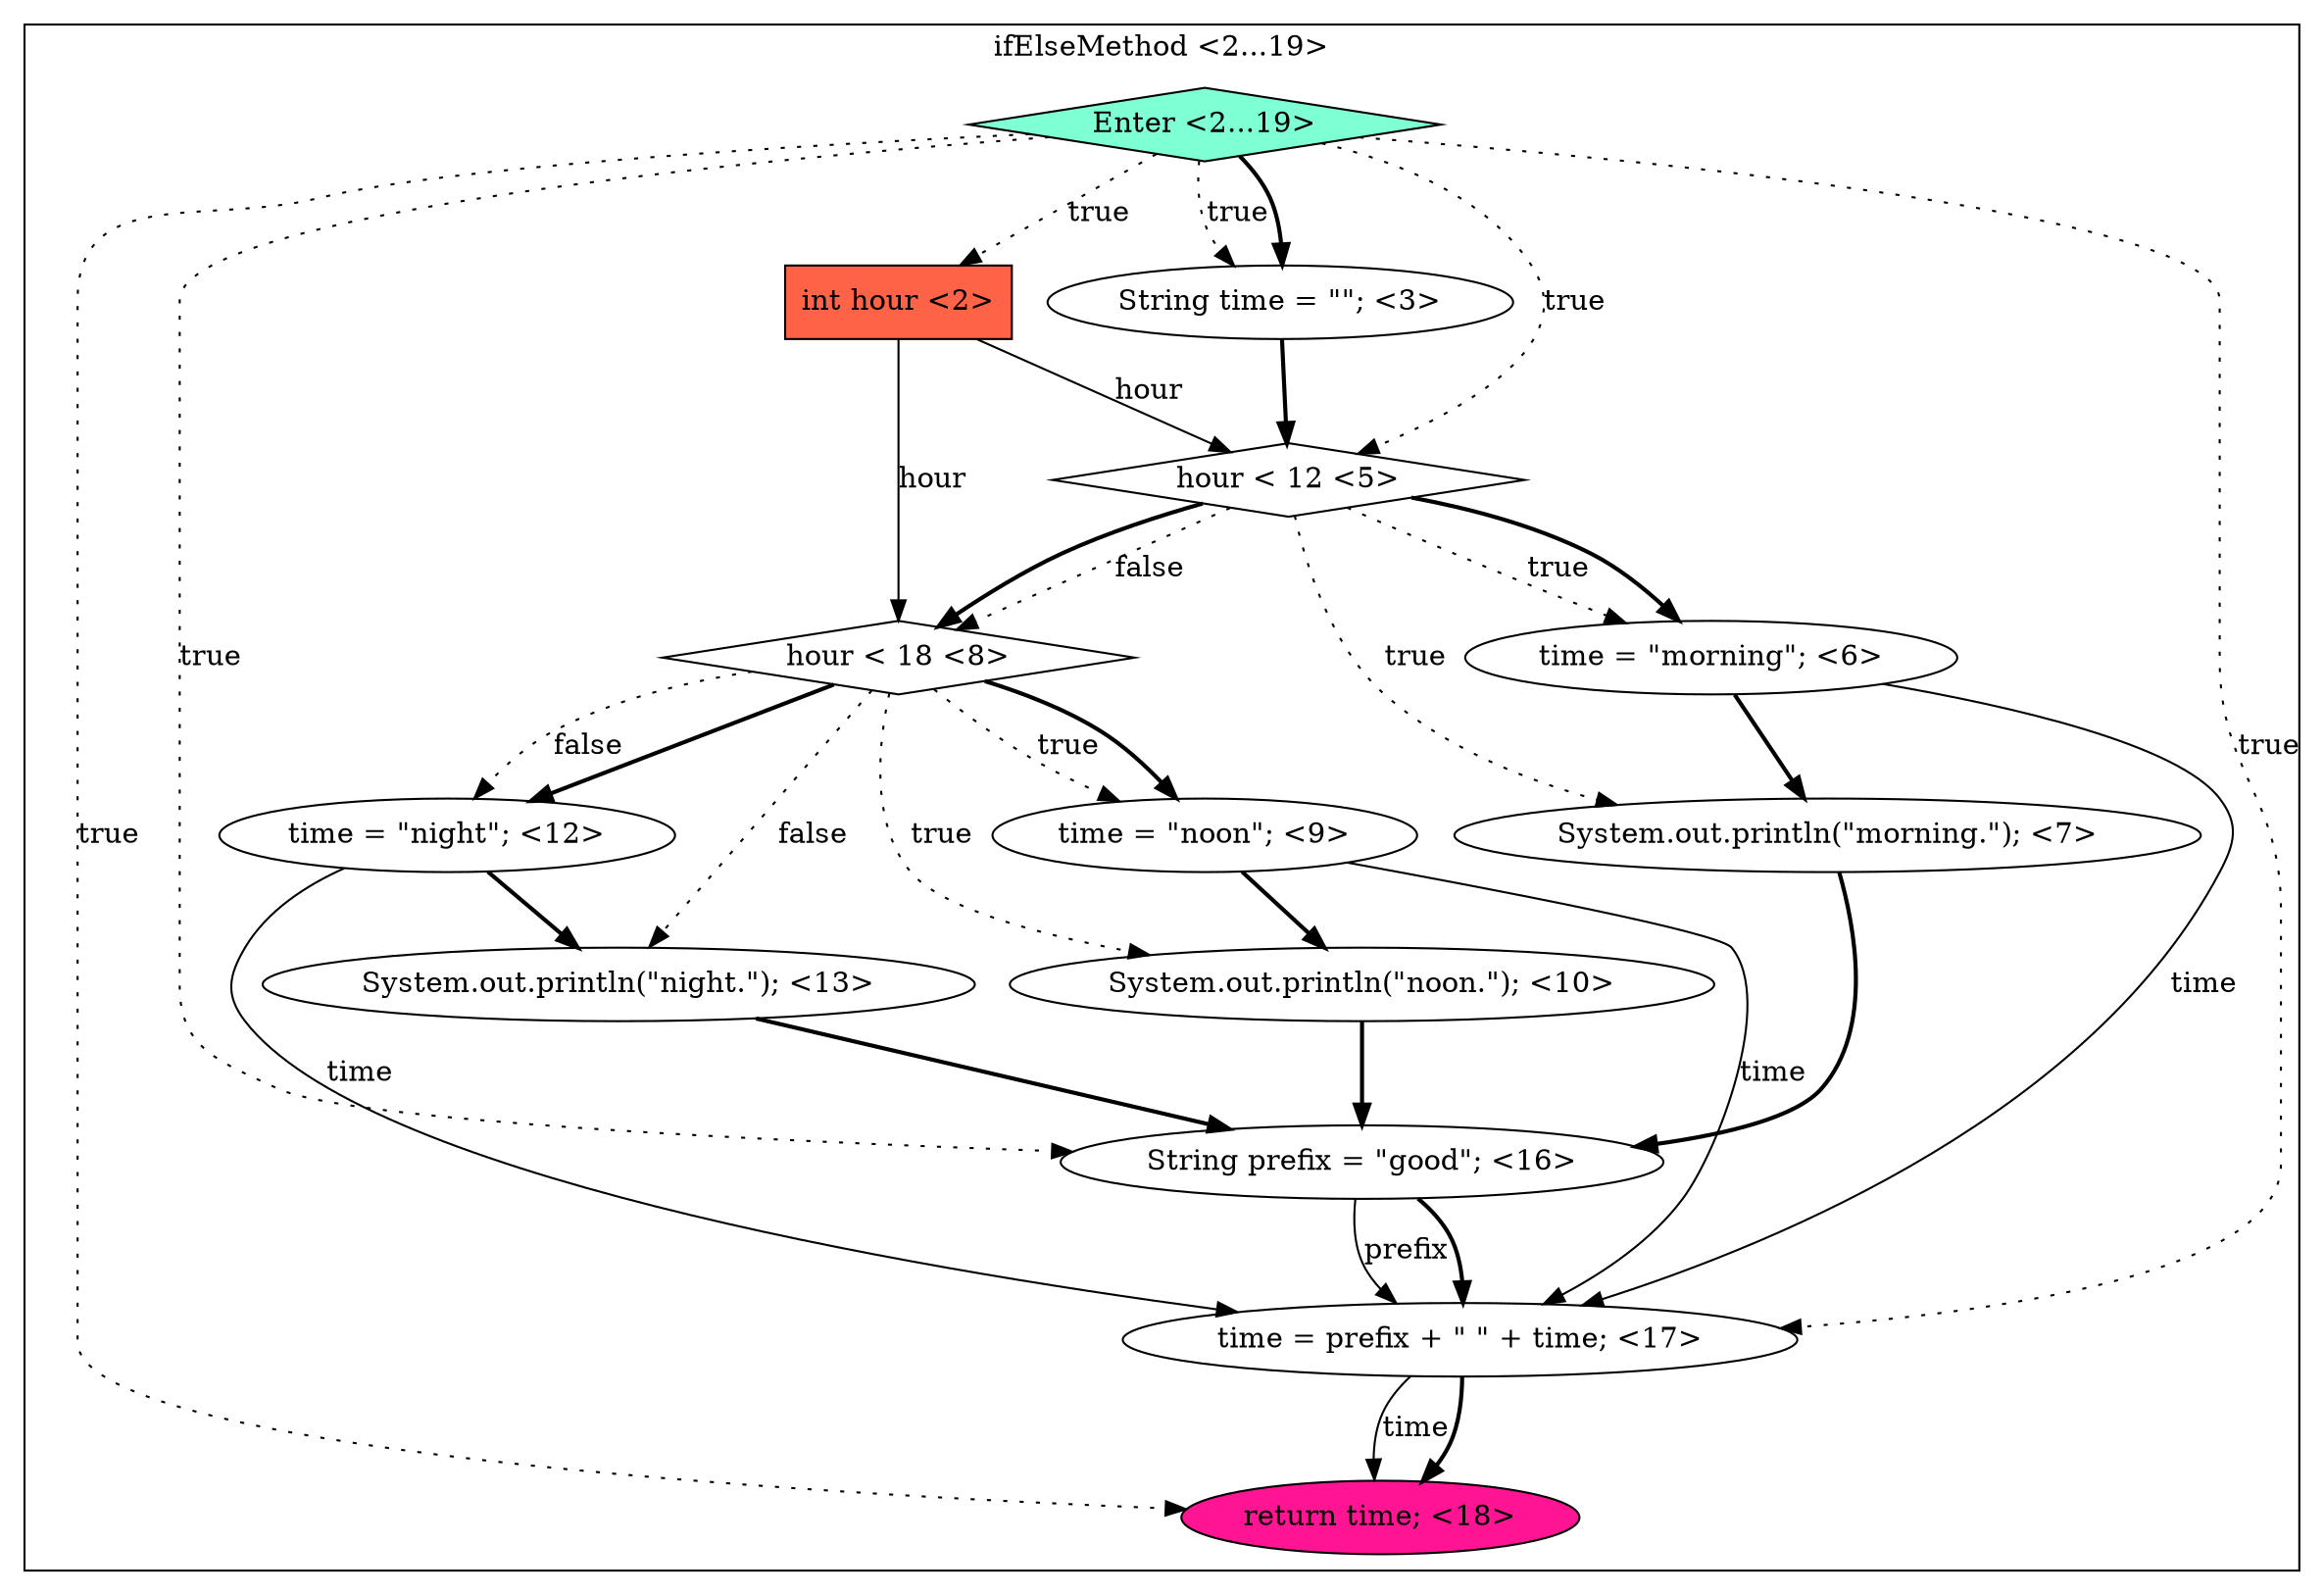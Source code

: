digraph {
subgraph cluster0 {
label = "ifElseMethod <2...19>";
0.3 [style = filled, label = "time = \"morning\"; <6>", fillcolor = white, shape = ellipse];
0.9 [style = filled, label = "System.out.println(\"night.\"); <13>", fillcolor = white, shape = ellipse];
0.4 [style = filled, label = "System.out.println(\"morning.\"); <7>", fillcolor = white, shape = ellipse];
0.12 [style = filled, label = "return time; <18>", fillcolor = deeppink, shape = ellipse];
0.2 [style = filled, label = "hour < 12 <5>", fillcolor = white, shape = diamond];
0.10 [style = filled, label = "String prefix = \"good\"; <16>", fillcolor = white, shape = ellipse];
0.0 [style = filled, label = "int hour <2>", fillcolor = tomato, shape = box];
0.11 [style = filled, label = "time = prefix + \" \" + time; <17>", fillcolor = white, shape = ellipse];
0.13 [style = filled, label = "Enter <2...19>", fillcolor = aquamarine, shape = diamond];
0.5 [style = filled, label = "hour < 18 <8>", fillcolor = white, shape = diamond];
0.7 [style = filled, label = "System.out.println(\"noon.\"); <10>", fillcolor = white, shape = ellipse];
0.1 [style = filled, label = "String time = \"\"; <3>", fillcolor = white, shape = ellipse];
0.8 [style = filled, label = "time = \"night\"; <12>", fillcolor = white, shape = ellipse];
0.6 [style = filled, label = "time = \"noon\"; <9>", fillcolor = white, shape = ellipse];
0.0 -> 0.2 [style = solid, label="hour"];
0.0 -> 0.5 [style = solid, label="hour"];
0.1 -> 0.2 [style = bold, label=""];
0.2 -> 0.3 [style = dotted, label="true"];
0.2 -> 0.3 [style = bold, label=""];
0.2 -> 0.4 [style = dotted, label="true"];
0.2 -> 0.5 [style = dotted, label="false"];
0.2 -> 0.5 [style = bold, label=""];
0.3 -> 0.4 [style = bold, label=""];
0.3 -> 0.11 [style = solid, label="time"];
0.4 -> 0.10 [style = bold, label=""];
0.5 -> 0.6 [style = dotted, label="true"];
0.5 -> 0.6 [style = bold, label=""];
0.5 -> 0.7 [style = dotted, label="true"];
0.5 -> 0.8 [style = dotted, label="false"];
0.5 -> 0.8 [style = bold, label=""];
0.5 -> 0.9 [style = dotted, label="false"];
0.6 -> 0.7 [style = bold, label=""];
0.6 -> 0.11 [style = solid, label="time"];
0.7 -> 0.10 [style = bold, label=""];
0.8 -> 0.9 [style = bold, label=""];
0.8 -> 0.11 [style = solid, label="time"];
0.9 -> 0.10 [style = bold, label=""];
0.10 -> 0.11 [style = solid, label="prefix"];
0.10 -> 0.11 [style = bold, label=""];
0.11 -> 0.12 [style = solid, label="time"];
0.11 -> 0.12 [style = bold, label=""];
0.13 -> 0.0 [style = dotted, label="true"];
0.13 -> 0.1 [style = dotted, label="true"];
0.13 -> 0.1 [style = bold, label=""];
0.13 -> 0.2 [style = dotted, label="true"];
0.13 -> 0.10 [style = dotted, label="true"];
0.13 -> 0.11 [style = dotted, label="true"];
0.13 -> 0.12 [style = dotted, label="true"];
}
}